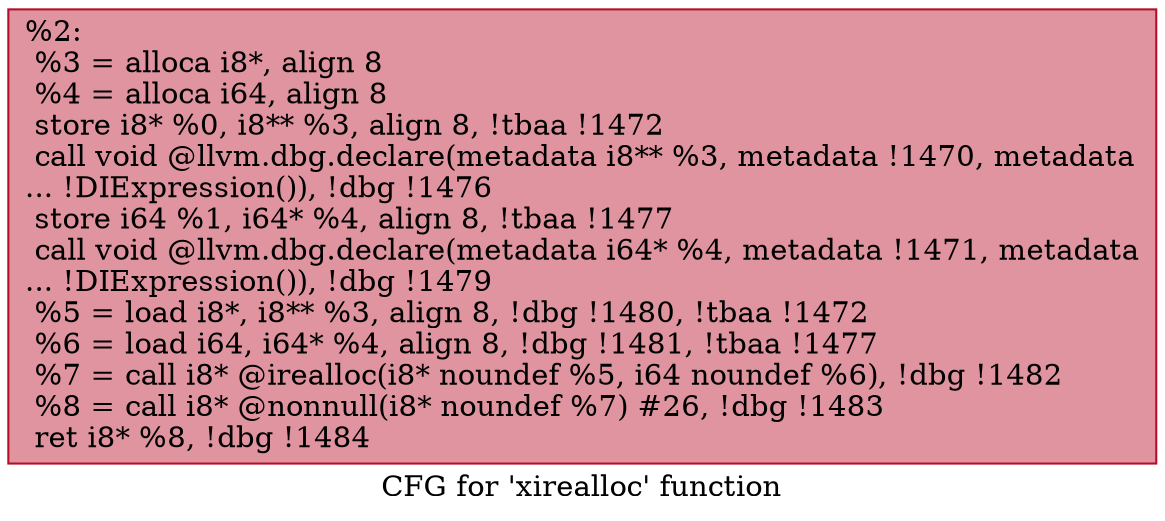 digraph "CFG for 'xirealloc' function" {
	label="CFG for 'xirealloc' function";

	Node0xe11ef0 [shape=record,color="#b70d28ff", style=filled, fillcolor="#b70d2870",label="{%2:\l  %3 = alloca i8*, align 8\l  %4 = alloca i64, align 8\l  store i8* %0, i8** %3, align 8, !tbaa !1472\l  call void @llvm.dbg.declare(metadata i8** %3, metadata !1470, metadata\l... !DIExpression()), !dbg !1476\l  store i64 %1, i64* %4, align 8, !tbaa !1477\l  call void @llvm.dbg.declare(metadata i64* %4, metadata !1471, metadata\l... !DIExpression()), !dbg !1479\l  %5 = load i8*, i8** %3, align 8, !dbg !1480, !tbaa !1472\l  %6 = load i64, i64* %4, align 8, !dbg !1481, !tbaa !1477\l  %7 = call i8* @irealloc(i8* noundef %5, i64 noundef %6), !dbg !1482\l  %8 = call i8* @nonnull(i8* noundef %7) #26, !dbg !1483\l  ret i8* %8, !dbg !1484\l}"];
}
